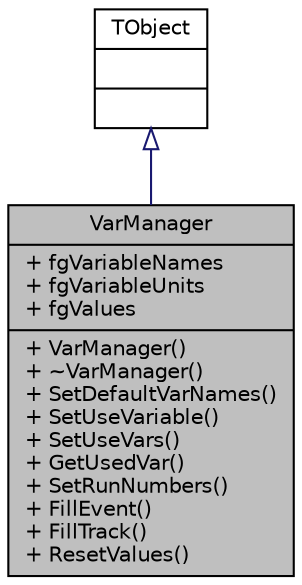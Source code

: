 digraph "VarManager"
{
 // INTERACTIVE_SVG=YES
  bgcolor="transparent";
  edge [fontname="Helvetica",fontsize="10",labelfontname="Helvetica",labelfontsize="10"];
  node [fontname="Helvetica",fontsize="10",shape=record];
  Node0 [label="{VarManager\n|+ fgVariableNames\l+ fgVariableUnits\l+ fgValues\l|+ VarManager()\l+ ~VarManager()\l+ SetDefaultVarNames()\l+ SetUseVariable()\l+ SetUseVars()\l+ GetUsedVar()\l+ SetRunNumbers()\l+ FillEvent()\l+ FillTrack()\l+ ResetValues()\l}",height=0.2,width=0.4,color="black", fillcolor="grey75", style="filled", fontcolor="black"];
  Node1 -> Node0 [dir="back",color="midnightblue",fontsize="10",style="solid",arrowtail="onormal",fontname="Helvetica"];
  Node1 [label="{TObject\n||}",height=0.2,width=0.4,color="black",URL="$d5/d0f/classTObject.html"];
}
